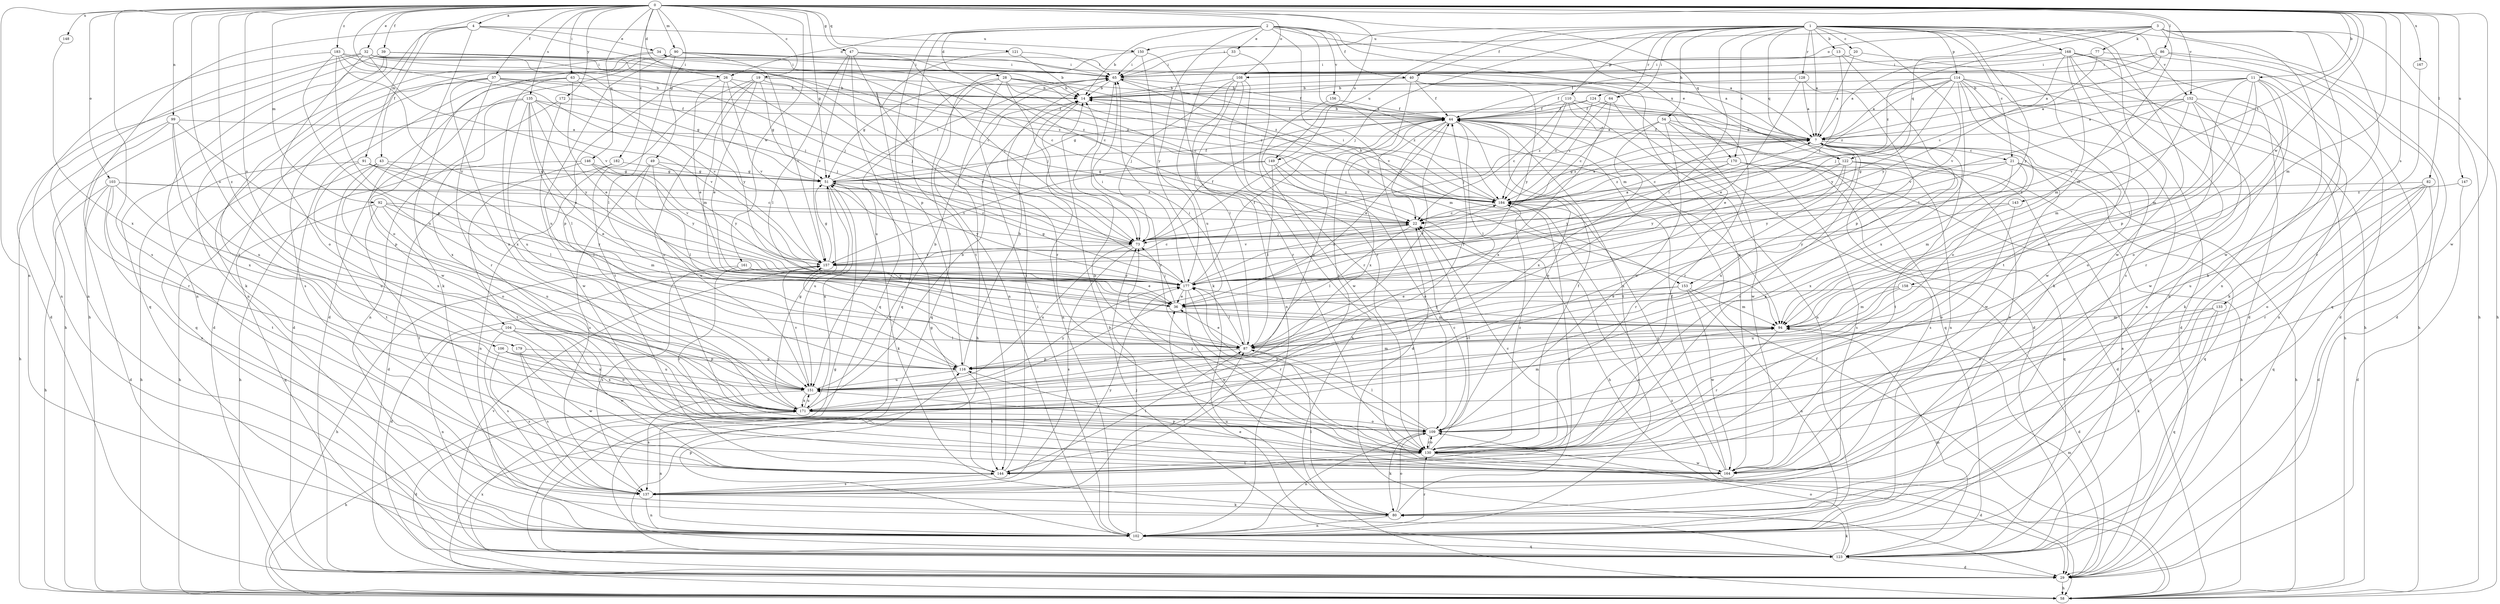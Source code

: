 strict digraph  {
0;
1;
2;
3;
4;
7;
11;
13;
14;
19;
20;
21;
22;
26;
28;
29;
32;
33;
34;
36;
37;
39;
40;
43;
44;
47;
49;
51;
54;
58;
63;
64;
65;
73;
77;
80;
82;
86;
87;
90;
91;
92;
94;
99;
102;
103;
104;
106;
108;
109;
110;
114;
116;
121;
122;
123;
124;
128;
130;
133;
135;
137;
143;
144;
146;
147;
148;
149;
150;
151;
152;
153;
156;
157;
158;
161;
164;
167;
168;
170;
171;
172;
177;
179;
182;
183;
184;
0 -> 4  [label=a];
0 -> 11  [label=b];
0 -> 19  [label=c];
0 -> 26  [label=d];
0 -> 32  [label=e];
0 -> 37  [label=f];
0 -> 39  [label=f];
0 -> 47  [label=g];
0 -> 49  [label=g];
0 -> 51  [label=g];
0 -> 63  [label=i];
0 -> 73  [label=j];
0 -> 82  [label=l];
0 -> 86  [label=l];
0 -> 90  [label=m];
0 -> 91  [label=m];
0 -> 92  [label=m];
0 -> 94  [label=m];
0 -> 99  [label=n];
0 -> 102  [label=n];
0 -> 103  [label=o];
0 -> 104  [label=o];
0 -> 106  [label=o];
0 -> 108  [label=o];
0 -> 121  [label=q];
0 -> 122  [label=q];
0 -> 133  [label=s];
0 -> 135  [label=s];
0 -> 137  [label=s];
0 -> 143  [label=t];
0 -> 146  [label=u];
0 -> 147  [label=u];
0 -> 148  [label=u];
0 -> 149  [label=u];
0 -> 152  [label=v];
0 -> 158  [label=w];
0 -> 161  [label=w];
0 -> 164  [label=w];
0 -> 167  [label=x];
0 -> 172  [label=y];
0 -> 179  [label=z];
0 -> 182  [label=z];
0 -> 183  [label=z];
1 -> 7  [label=a];
1 -> 13  [label=b];
1 -> 20  [label=c];
1 -> 21  [label=c];
1 -> 40  [label=f];
1 -> 54  [label=h];
1 -> 58  [label=h];
1 -> 64  [label=i];
1 -> 73  [label=j];
1 -> 87  [label=l];
1 -> 110  [label=p];
1 -> 114  [label=p];
1 -> 122  [label=q];
1 -> 124  [label=r];
1 -> 128  [label=r];
1 -> 130  [label=r];
1 -> 149  [label=u];
1 -> 150  [label=u];
1 -> 152  [label=v];
1 -> 153  [label=v];
1 -> 164  [label=w];
1 -> 168  [label=x];
1 -> 170  [label=x];
1 -> 177  [label=y];
2 -> 7  [label=a];
2 -> 14  [label=b];
2 -> 26  [label=d];
2 -> 28  [label=d];
2 -> 33  [label=e];
2 -> 40  [label=f];
2 -> 94  [label=m];
2 -> 116  [label=p];
2 -> 144  [label=t];
2 -> 153  [label=v];
2 -> 156  [label=v];
2 -> 164  [label=w];
2 -> 170  [label=x];
2 -> 177  [label=y];
3 -> 58  [label=h];
3 -> 65  [label=i];
3 -> 77  [label=k];
3 -> 80  [label=k];
3 -> 94  [label=m];
3 -> 102  [label=n];
3 -> 108  [label=o];
3 -> 122  [label=q];
3 -> 164  [label=w];
3 -> 184  [label=z];
4 -> 34  [label=e];
4 -> 43  [label=f];
4 -> 58  [label=h];
4 -> 73  [label=j];
4 -> 109  [label=o];
4 -> 144  [label=t];
4 -> 150  [label=u];
7 -> 21  [label=c];
7 -> 22  [label=c];
7 -> 34  [label=e];
7 -> 44  [label=f];
7 -> 130  [label=r];
7 -> 144  [label=t];
7 -> 164  [label=w];
7 -> 171  [label=x];
7 -> 184  [label=z];
11 -> 7  [label=a];
11 -> 14  [label=b];
11 -> 80  [label=k];
11 -> 87  [label=l];
11 -> 94  [label=m];
11 -> 109  [label=o];
11 -> 116  [label=p];
11 -> 130  [label=r];
11 -> 157  [label=v];
13 -> 65  [label=i];
13 -> 73  [label=j];
13 -> 80  [label=k];
13 -> 87  [label=l];
14 -> 44  [label=f];
14 -> 102  [label=n];
19 -> 14  [label=b];
19 -> 36  [label=e];
19 -> 51  [label=g];
19 -> 94  [label=m];
19 -> 109  [label=o];
19 -> 144  [label=t];
19 -> 177  [label=y];
20 -> 7  [label=a];
20 -> 58  [label=h];
20 -> 65  [label=i];
21 -> 51  [label=g];
21 -> 58  [label=h];
21 -> 94  [label=m];
21 -> 123  [label=q];
21 -> 171  [label=x];
21 -> 177  [label=y];
22 -> 73  [label=j];
22 -> 87  [label=l];
22 -> 157  [label=v];
26 -> 14  [label=b];
26 -> 36  [label=e];
26 -> 73  [label=j];
26 -> 116  [label=p];
26 -> 157  [label=v];
26 -> 177  [label=y];
28 -> 14  [label=b];
28 -> 22  [label=c];
28 -> 44  [label=f];
28 -> 58  [label=h];
28 -> 73  [label=j];
28 -> 123  [label=q];
28 -> 151  [label=u];
28 -> 184  [label=z];
29 -> 58  [label=h];
29 -> 94  [label=m];
29 -> 171  [label=x];
32 -> 22  [label=c];
32 -> 29  [label=d];
32 -> 65  [label=i];
32 -> 73  [label=j];
32 -> 102  [label=n];
32 -> 109  [label=o];
32 -> 157  [label=v];
32 -> 184  [label=z];
33 -> 65  [label=i];
33 -> 130  [label=r];
33 -> 151  [label=u];
34 -> 65  [label=i];
34 -> 80  [label=k];
34 -> 102  [label=n];
34 -> 184  [label=z];
36 -> 73  [label=j];
36 -> 94  [label=m];
37 -> 7  [label=a];
37 -> 14  [label=b];
37 -> 29  [label=d];
37 -> 51  [label=g];
37 -> 130  [label=r];
37 -> 137  [label=s];
37 -> 171  [label=x];
39 -> 22  [label=c];
39 -> 58  [label=h];
39 -> 65  [label=i];
39 -> 102  [label=n];
39 -> 123  [label=q];
39 -> 184  [label=z];
40 -> 14  [label=b];
40 -> 29  [label=d];
40 -> 44  [label=f];
40 -> 144  [label=t];
40 -> 177  [label=y];
43 -> 51  [label=g];
43 -> 58  [label=h];
43 -> 87  [label=l];
43 -> 109  [label=o];
43 -> 144  [label=t];
44 -> 7  [label=a];
44 -> 14  [label=b];
44 -> 22  [label=c];
44 -> 29  [label=d];
44 -> 36  [label=e];
44 -> 87  [label=l];
44 -> 109  [label=o];
44 -> 144  [label=t];
44 -> 151  [label=u];
44 -> 171  [label=x];
47 -> 22  [label=c];
47 -> 65  [label=i];
47 -> 87  [label=l];
47 -> 123  [label=q];
47 -> 130  [label=r];
47 -> 157  [label=v];
49 -> 51  [label=g];
49 -> 87  [label=l];
49 -> 137  [label=s];
49 -> 151  [label=u];
49 -> 177  [label=y];
51 -> 44  [label=f];
51 -> 65  [label=i];
51 -> 80  [label=k];
51 -> 151  [label=u];
51 -> 171  [label=x];
51 -> 177  [label=y];
51 -> 184  [label=z];
54 -> 7  [label=a];
54 -> 73  [label=j];
54 -> 102  [label=n];
54 -> 109  [label=o];
54 -> 164  [label=w];
54 -> 171  [label=x];
58 -> 44  [label=f];
58 -> 184  [label=z];
63 -> 14  [label=b];
63 -> 29  [label=d];
63 -> 36  [label=e];
63 -> 157  [label=v];
63 -> 164  [label=w];
63 -> 171  [label=x];
64 -> 22  [label=c];
64 -> 36  [label=e];
64 -> 44  [label=f];
64 -> 184  [label=z];
65 -> 14  [label=b];
65 -> 51  [label=g];
65 -> 94  [label=m];
65 -> 130  [label=r];
65 -> 184  [label=z];
73 -> 7  [label=a];
73 -> 44  [label=f];
73 -> 137  [label=s];
73 -> 151  [label=u];
73 -> 157  [label=v];
77 -> 22  [label=c];
77 -> 29  [label=d];
77 -> 65  [label=i];
80 -> 87  [label=l];
80 -> 102  [label=n];
80 -> 109  [label=o];
80 -> 184  [label=z];
82 -> 29  [label=d];
82 -> 109  [label=o];
82 -> 123  [label=q];
82 -> 130  [label=r];
82 -> 151  [label=u];
82 -> 184  [label=z];
86 -> 7  [label=a];
86 -> 29  [label=d];
86 -> 44  [label=f];
86 -> 65  [label=i];
86 -> 123  [label=q];
87 -> 36  [label=e];
87 -> 44  [label=f];
87 -> 65  [label=i];
87 -> 116  [label=p];
90 -> 7  [label=a];
90 -> 29  [label=d];
90 -> 65  [label=i];
90 -> 73  [label=j];
90 -> 80  [label=k];
90 -> 87  [label=l];
90 -> 151  [label=u];
90 -> 157  [label=v];
91 -> 36  [label=e];
91 -> 51  [label=g];
91 -> 58  [label=h];
91 -> 87  [label=l];
91 -> 171  [label=x];
92 -> 22  [label=c];
92 -> 94  [label=m];
92 -> 123  [label=q];
92 -> 144  [label=t];
92 -> 151  [label=u];
92 -> 177  [label=y];
94 -> 87  [label=l];
94 -> 130  [label=r];
94 -> 177  [label=y];
99 -> 7  [label=a];
99 -> 58  [label=h];
99 -> 116  [label=p];
99 -> 130  [label=r];
99 -> 151  [label=u];
99 -> 171  [label=x];
102 -> 22  [label=c];
102 -> 65  [label=i];
102 -> 73  [label=j];
102 -> 116  [label=p];
102 -> 123  [label=q];
102 -> 130  [label=r];
103 -> 22  [label=c];
103 -> 29  [label=d];
103 -> 58  [label=h];
103 -> 137  [label=s];
103 -> 144  [label=t];
103 -> 151  [label=u];
103 -> 184  [label=z];
104 -> 87  [label=l];
104 -> 102  [label=n];
104 -> 109  [label=o];
104 -> 137  [label=s];
104 -> 164  [label=w];
104 -> 171  [label=x];
106 -> 116  [label=p];
106 -> 137  [label=s];
106 -> 151  [label=u];
106 -> 171  [label=x];
108 -> 14  [label=b];
108 -> 58  [label=h];
108 -> 73  [label=j];
108 -> 87  [label=l];
108 -> 102  [label=n];
108 -> 130  [label=r];
109 -> 22  [label=c];
109 -> 80  [label=k];
109 -> 87  [label=l];
109 -> 102  [label=n];
109 -> 130  [label=r];
109 -> 177  [label=y];
110 -> 22  [label=c];
110 -> 44  [label=f];
110 -> 102  [label=n];
110 -> 123  [label=q];
110 -> 171  [label=x];
110 -> 184  [label=z];
114 -> 7  [label=a];
114 -> 14  [label=b];
114 -> 29  [label=d];
114 -> 44  [label=f];
114 -> 58  [label=h];
114 -> 73  [label=j];
114 -> 102  [label=n];
114 -> 109  [label=o];
114 -> 164  [label=w];
114 -> 171  [label=x];
114 -> 177  [label=y];
114 -> 184  [label=z];
116 -> 14  [label=b];
116 -> 44  [label=f];
116 -> 94  [label=m];
116 -> 144  [label=t];
116 -> 151  [label=u];
116 -> 157  [label=v];
121 -> 14  [label=b];
121 -> 65  [label=i];
121 -> 123  [label=q];
122 -> 29  [label=d];
122 -> 51  [label=g];
122 -> 58  [label=h];
122 -> 130  [label=r];
122 -> 137  [label=s];
122 -> 171  [label=x];
122 -> 177  [label=y];
123 -> 7  [label=a];
123 -> 14  [label=b];
123 -> 29  [label=d];
123 -> 36  [label=e];
123 -> 51  [label=g];
123 -> 80  [label=k];
123 -> 94  [label=m];
123 -> 109  [label=o];
123 -> 157  [label=v];
124 -> 44  [label=f];
124 -> 51  [label=g];
124 -> 102  [label=n];
124 -> 130  [label=r];
124 -> 184  [label=z];
128 -> 7  [label=a];
128 -> 14  [label=b];
128 -> 36  [label=e];
128 -> 116  [label=p];
130 -> 7  [label=a];
130 -> 14  [label=b];
130 -> 22  [label=c];
130 -> 29  [label=d];
130 -> 44  [label=f];
130 -> 73  [label=j];
130 -> 109  [label=o];
130 -> 144  [label=t];
130 -> 151  [label=u];
130 -> 164  [label=w];
130 -> 184  [label=z];
133 -> 80  [label=k];
133 -> 94  [label=m];
133 -> 123  [label=q];
133 -> 171  [label=x];
135 -> 36  [label=e];
135 -> 44  [label=f];
135 -> 73  [label=j];
135 -> 87  [label=l];
135 -> 123  [label=q];
135 -> 151  [label=u];
135 -> 157  [label=v];
135 -> 171  [label=x];
135 -> 177  [label=y];
137 -> 80  [label=k];
137 -> 87  [label=l];
137 -> 102  [label=n];
137 -> 177  [label=y];
143 -> 22  [label=c];
143 -> 109  [label=o];
143 -> 177  [label=y];
144 -> 22  [label=c];
144 -> 51  [label=g];
144 -> 65  [label=i];
144 -> 87  [label=l];
144 -> 137  [label=s];
146 -> 51  [label=g];
146 -> 58  [label=h];
146 -> 144  [label=t];
146 -> 157  [label=v];
146 -> 177  [label=y];
147 -> 29  [label=d];
147 -> 184  [label=z];
148 -> 171  [label=x];
149 -> 51  [label=g];
149 -> 58  [label=h];
149 -> 87  [label=l];
149 -> 109  [label=o];
149 -> 157  [label=v];
150 -> 65  [label=i];
150 -> 80  [label=k];
150 -> 102  [label=n];
150 -> 130  [label=r];
151 -> 14  [label=b];
151 -> 137  [label=s];
151 -> 157  [label=v];
151 -> 171  [label=x];
151 -> 177  [label=y];
152 -> 7  [label=a];
152 -> 44  [label=f];
152 -> 80  [label=k];
152 -> 94  [label=m];
152 -> 102  [label=n];
152 -> 109  [label=o];
152 -> 157  [label=v];
152 -> 164  [label=w];
153 -> 36  [label=e];
153 -> 87  [label=l];
153 -> 94  [label=m];
153 -> 102  [label=n];
153 -> 164  [label=w];
156 -> 44  [label=f];
156 -> 164  [label=w];
157 -> 22  [label=c];
157 -> 29  [label=d];
157 -> 51  [label=g];
157 -> 58  [label=h];
157 -> 177  [label=y];
158 -> 29  [label=d];
158 -> 36  [label=e];
158 -> 94  [label=m];
158 -> 151  [label=u];
161 -> 36  [label=e];
161 -> 130  [label=r];
161 -> 137  [label=s];
161 -> 177  [label=y];
164 -> 44  [label=f];
164 -> 116  [label=p];
164 -> 184  [label=z];
167 -> 130  [label=r];
168 -> 7  [label=a];
168 -> 29  [label=d];
168 -> 58  [label=h];
168 -> 65  [label=i];
168 -> 94  [label=m];
168 -> 102  [label=n];
168 -> 137  [label=s];
168 -> 144  [label=t];
168 -> 177  [label=y];
170 -> 51  [label=g];
170 -> 58  [label=h];
170 -> 123  [label=q];
170 -> 137  [label=s];
170 -> 177  [label=y];
170 -> 184  [label=z];
171 -> 14  [label=b];
171 -> 29  [label=d];
171 -> 51  [label=g];
171 -> 58  [label=h];
171 -> 94  [label=m];
171 -> 102  [label=n];
171 -> 109  [label=o];
171 -> 151  [label=u];
172 -> 44  [label=f];
172 -> 102  [label=n];
172 -> 164  [label=w];
177 -> 36  [label=e];
177 -> 44  [label=f];
177 -> 51  [label=g];
177 -> 65  [label=i];
177 -> 87  [label=l];
177 -> 130  [label=r];
177 -> 164  [label=w];
177 -> 184  [label=z];
179 -> 116  [label=p];
179 -> 137  [label=s];
179 -> 164  [label=w];
182 -> 29  [label=d];
182 -> 51  [label=g];
182 -> 102  [label=n];
183 -> 65  [label=i];
183 -> 73  [label=j];
183 -> 102  [label=n];
183 -> 116  [label=p];
183 -> 151  [label=u];
183 -> 177  [label=y];
183 -> 184  [label=z];
184 -> 7  [label=a];
184 -> 14  [label=b];
184 -> 22  [label=c];
184 -> 65  [label=i];
}
